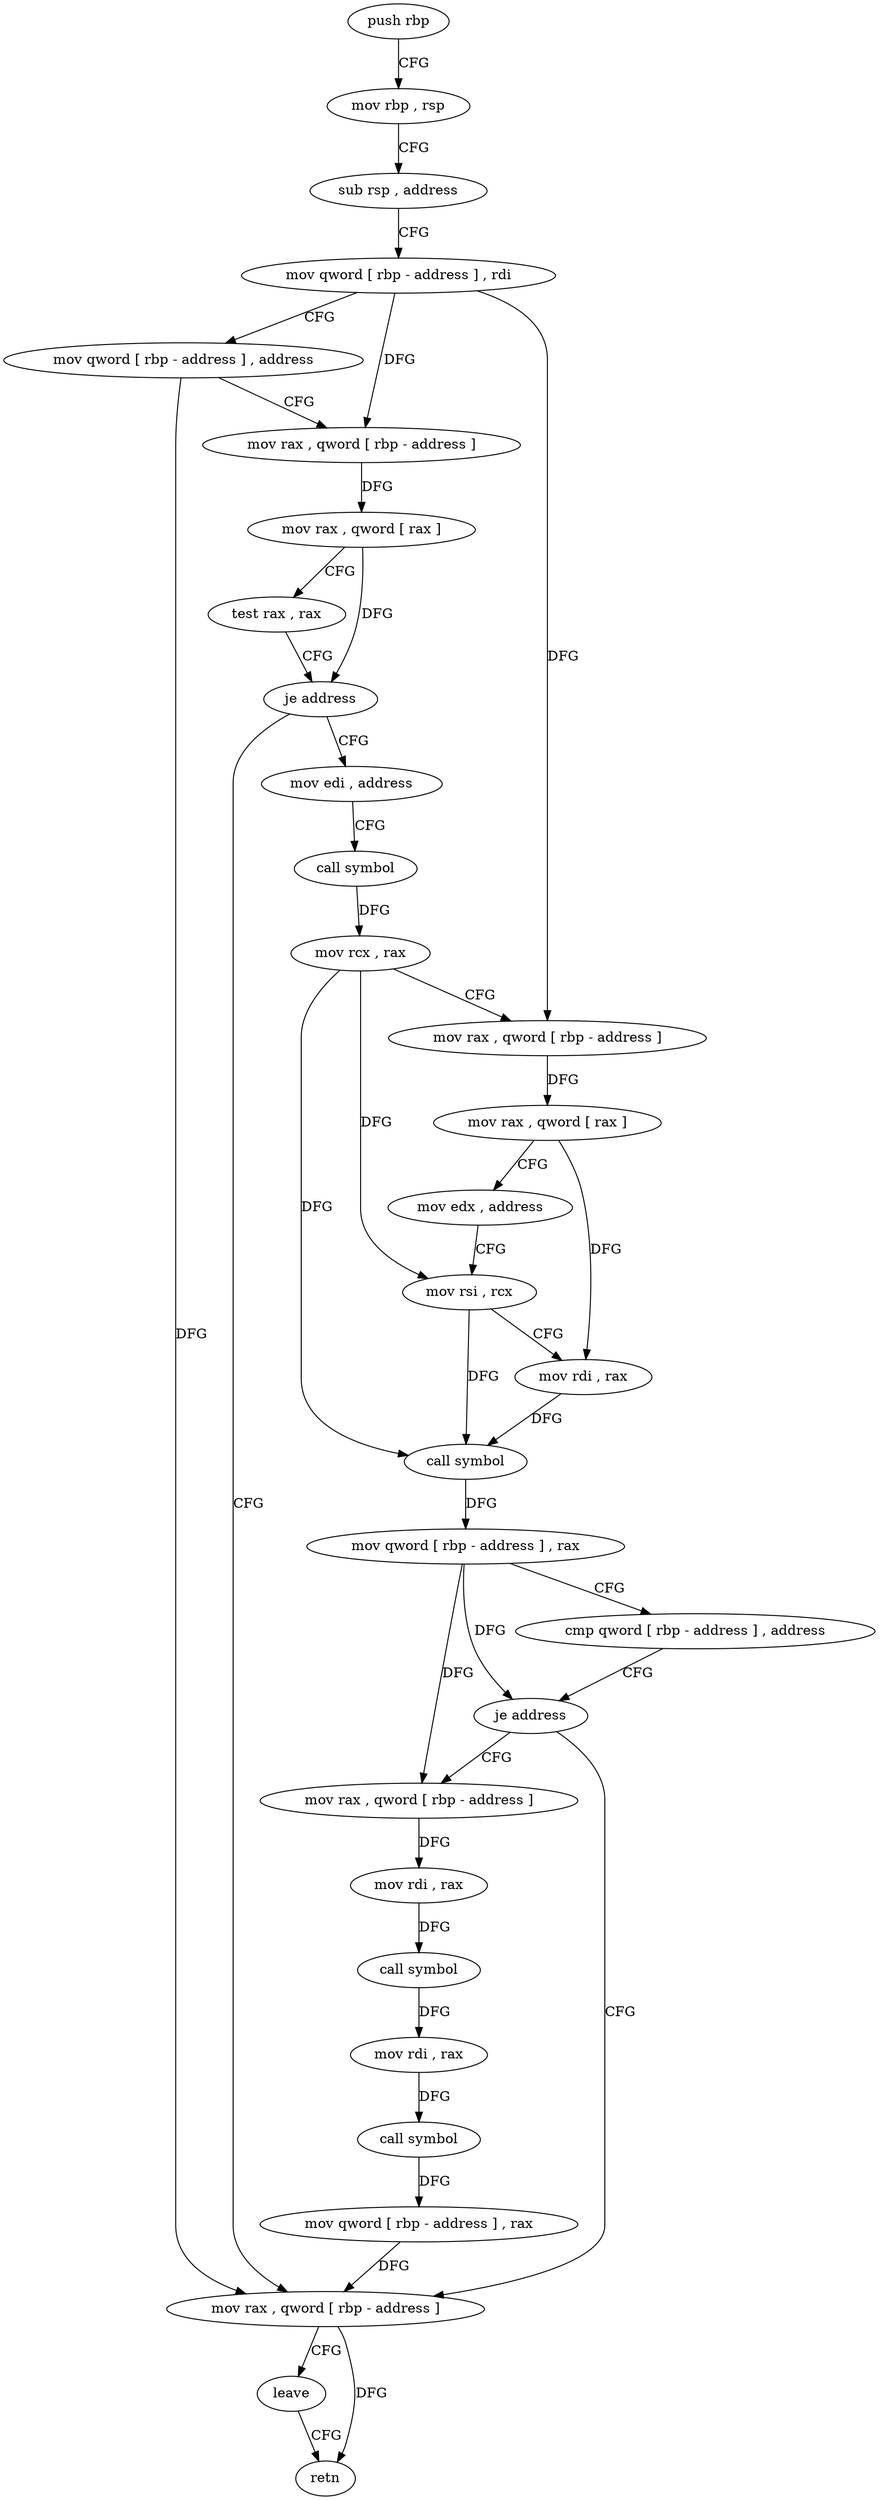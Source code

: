 digraph "func" {
"102136" [label = "push rbp" ]
"102137" [label = "mov rbp , rsp" ]
"102140" [label = "sub rsp , address" ]
"102144" [label = "mov qword [ rbp - address ] , rdi" ]
"102148" [label = "mov qword [ rbp - address ] , address" ]
"102156" [label = "mov rax , qword [ rbp - address ]" ]
"102160" [label = "mov rax , qword [ rax ]" ]
"102163" [label = "test rax , rax" ]
"102166" [label = "je address" ]
"102239" [label = "mov rax , qword [ rbp - address ]" ]
"102168" [label = "mov edi , address" ]
"102243" [label = "leave" ]
"102244" [label = "retn" ]
"102173" [label = "call symbol" ]
"102178" [label = "mov rcx , rax" ]
"102181" [label = "mov rax , qword [ rbp - address ]" ]
"102185" [label = "mov rax , qword [ rax ]" ]
"102188" [label = "mov edx , address" ]
"102193" [label = "mov rsi , rcx" ]
"102196" [label = "mov rdi , rax" ]
"102199" [label = "call symbol" ]
"102204" [label = "mov qword [ rbp - address ] , rax" ]
"102208" [label = "cmp qword [ rbp - address ] , address" ]
"102213" [label = "je address" ]
"102215" [label = "mov rax , qword [ rbp - address ]" ]
"102219" [label = "mov rdi , rax" ]
"102222" [label = "call symbol" ]
"102227" [label = "mov rdi , rax" ]
"102230" [label = "call symbol" ]
"102235" [label = "mov qword [ rbp - address ] , rax" ]
"102136" -> "102137" [ label = "CFG" ]
"102137" -> "102140" [ label = "CFG" ]
"102140" -> "102144" [ label = "CFG" ]
"102144" -> "102148" [ label = "CFG" ]
"102144" -> "102156" [ label = "DFG" ]
"102144" -> "102181" [ label = "DFG" ]
"102148" -> "102156" [ label = "CFG" ]
"102148" -> "102239" [ label = "DFG" ]
"102156" -> "102160" [ label = "DFG" ]
"102160" -> "102163" [ label = "CFG" ]
"102160" -> "102166" [ label = "DFG" ]
"102163" -> "102166" [ label = "CFG" ]
"102166" -> "102239" [ label = "CFG" ]
"102166" -> "102168" [ label = "CFG" ]
"102239" -> "102243" [ label = "CFG" ]
"102239" -> "102244" [ label = "DFG" ]
"102168" -> "102173" [ label = "CFG" ]
"102243" -> "102244" [ label = "CFG" ]
"102173" -> "102178" [ label = "DFG" ]
"102178" -> "102181" [ label = "CFG" ]
"102178" -> "102193" [ label = "DFG" ]
"102178" -> "102199" [ label = "DFG" ]
"102181" -> "102185" [ label = "DFG" ]
"102185" -> "102188" [ label = "CFG" ]
"102185" -> "102196" [ label = "DFG" ]
"102188" -> "102193" [ label = "CFG" ]
"102193" -> "102196" [ label = "CFG" ]
"102193" -> "102199" [ label = "DFG" ]
"102196" -> "102199" [ label = "DFG" ]
"102199" -> "102204" [ label = "DFG" ]
"102204" -> "102208" [ label = "CFG" ]
"102204" -> "102213" [ label = "DFG" ]
"102204" -> "102215" [ label = "DFG" ]
"102208" -> "102213" [ label = "CFG" ]
"102213" -> "102239" [ label = "CFG" ]
"102213" -> "102215" [ label = "CFG" ]
"102215" -> "102219" [ label = "DFG" ]
"102219" -> "102222" [ label = "DFG" ]
"102222" -> "102227" [ label = "DFG" ]
"102227" -> "102230" [ label = "DFG" ]
"102230" -> "102235" [ label = "DFG" ]
"102235" -> "102239" [ label = "DFG" ]
}
